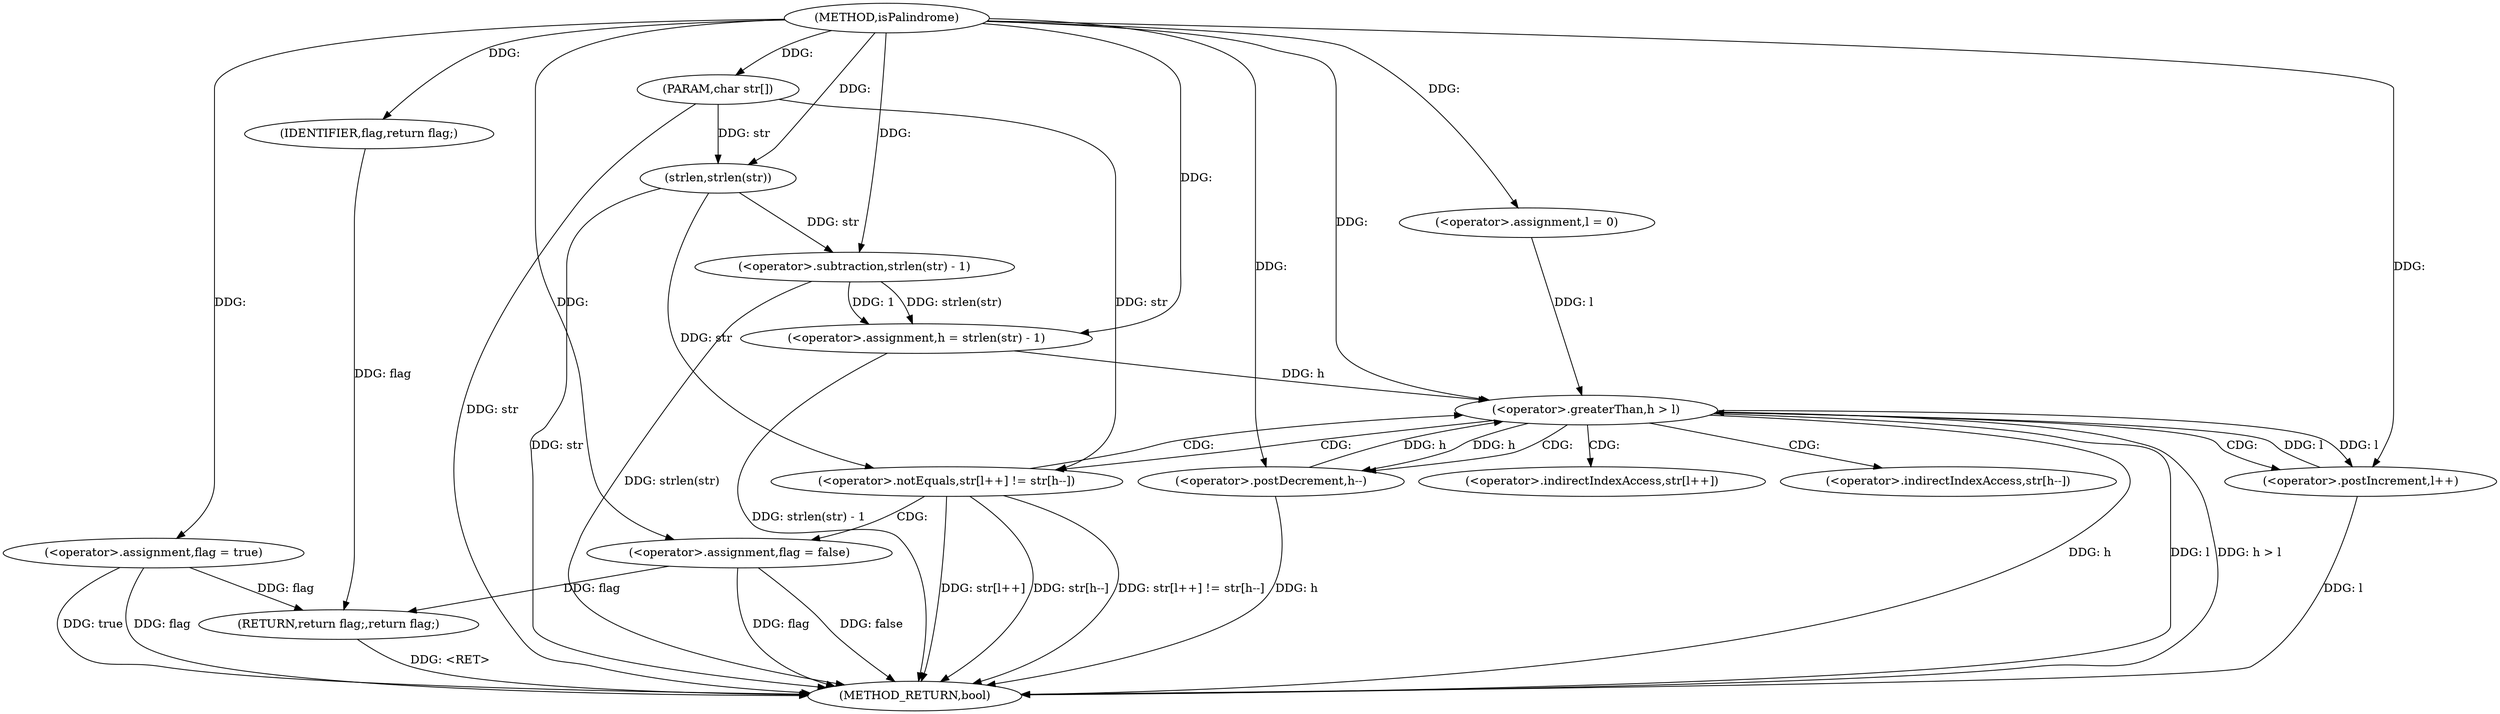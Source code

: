 digraph "isPalindrome" {  
"1000388" [label = "(METHOD,isPalindrome)" ]
"1000428" [label = "(METHOD_RETURN,bool)" ]
"1000389" [label = "(PARAM,char str[])" ]
"1000392" [label = "(<operator>.assignment,l = 0)" ]
"1000396" [label = "(<operator>.assignment,h = strlen(str) - 1)" ]
"1000403" [label = "(<operator>.assignment,flag = true)" ]
"1000426" [label = "(RETURN,return flag;,return flag;)" ]
"1000407" [label = "(<operator>.greaterThan,h > l)" ]
"1000427" [label = "(IDENTIFIER,flag,return flag;)" ]
"1000398" [label = "(<operator>.subtraction,strlen(str) - 1)" ]
"1000399" [label = "(strlen,strlen(str))" ]
"1000412" [label = "(<operator>.notEquals,str[l++] != str[h--])" ]
"1000422" [label = "(<operator>.assignment,flag = false)" ]
"1000415" [label = "(<operator>.postIncrement,l++)" ]
"1000419" [label = "(<operator>.postDecrement,h--)" ]
"1000413" [label = "(<operator>.indirectIndexAccess,str[l++])" ]
"1000417" [label = "(<operator>.indirectIndexAccess,str[h--])" ]
  "1000426" -> "1000428"  [ label = "DDG: <RET>"] 
  "1000389" -> "1000428"  [ label = "DDG: str"] 
  "1000399" -> "1000428"  [ label = "DDG: str"] 
  "1000398" -> "1000428"  [ label = "DDG: strlen(str)"] 
  "1000396" -> "1000428"  [ label = "DDG: strlen(str) - 1"] 
  "1000403" -> "1000428"  [ label = "DDG: flag"] 
  "1000407" -> "1000428"  [ label = "DDG: h"] 
  "1000407" -> "1000428"  [ label = "DDG: l"] 
  "1000407" -> "1000428"  [ label = "DDG: h > l"] 
  "1000415" -> "1000428"  [ label = "DDG: l"] 
  "1000412" -> "1000428"  [ label = "DDG: str[l++]"] 
  "1000419" -> "1000428"  [ label = "DDG: h"] 
  "1000412" -> "1000428"  [ label = "DDG: str[h--]"] 
  "1000412" -> "1000428"  [ label = "DDG: str[l++] != str[h--]"] 
  "1000422" -> "1000428"  [ label = "DDG: flag"] 
  "1000422" -> "1000428"  [ label = "DDG: false"] 
  "1000403" -> "1000428"  [ label = "DDG: true"] 
  "1000388" -> "1000389"  [ label = "DDG: "] 
  "1000388" -> "1000392"  [ label = "DDG: "] 
  "1000398" -> "1000396"  [ label = "DDG: strlen(str)"] 
  "1000398" -> "1000396"  [ label = "DDG: 1"] 
  "1000388" -> "1000403"  [ label = "DDG: "] 
  "1000427" -> "1000426"  [ label = "DDG: flag"] 
  "1000403" -> "1000426"  [ label = "DDG: flag"] 
  "1000422" -> "1000426"  [ label = "DDG: flag"] 
  "1000388" -> "1000396"  [ label = "DDG: "] 
  "1000388" -> "1000427"  [ label = "DDG: "] 
  "1000399" -> "1000398"  [ label = "DDG: str"] 
  "1000388" -> "1000398"  [ label = "DDG: "] 
  "1000396" -> "1000407"  [ label = "DDG: h"] 
  "1000419" -> "1000407"  [ label = "DDG: h"] 
  "1000388" -> "1000407"  [ label = "DDG: "] 
  "1000392" -> "1000407"  [ label = "DDG: l"] 
  "1000415" -> "1000407"  [ label = "DDG: l"] 
  "1000389" -> "1000399"  [ label = "DDG: str"] 
  "1000388" -> "1000399"  [ label = "DDG: "] 
  "1000399" -> "1000412"  [ label = "DDG: str"] 
  "1000389" -> "1000412"  [ label = "DDG: str"] 
  "1000388" -> "1000422"  [ label = "DDG: "] 
  "1000407" -> "1000415"  [ label = "DDG: l"] 
  "1000388" -> "1000415"  [ label = "DDG: "] 
  "1000407" -> "1000419"  [ label = "DDG: h"] 
  "1000388" -> "1000419"  [ label = "DDG: "] 
  "1000407" -> "1000417"  [ label = "CDG: "] 
  "1000407" -> "1000415"  [ label = "CDG: "] 
  "1000407" -> "1000413"  [ label = "CDG: "] 
  "1000407" -> "1000412"  [ label = "CDG: "] 
  "1000407" -> "1000419"  [ label = "CDG: "] 
  "1000412" -> "1000407"  [ label = "CDG: "] 
  "1000412" -> "1000422"  [ label = "CDG: "] 
}
